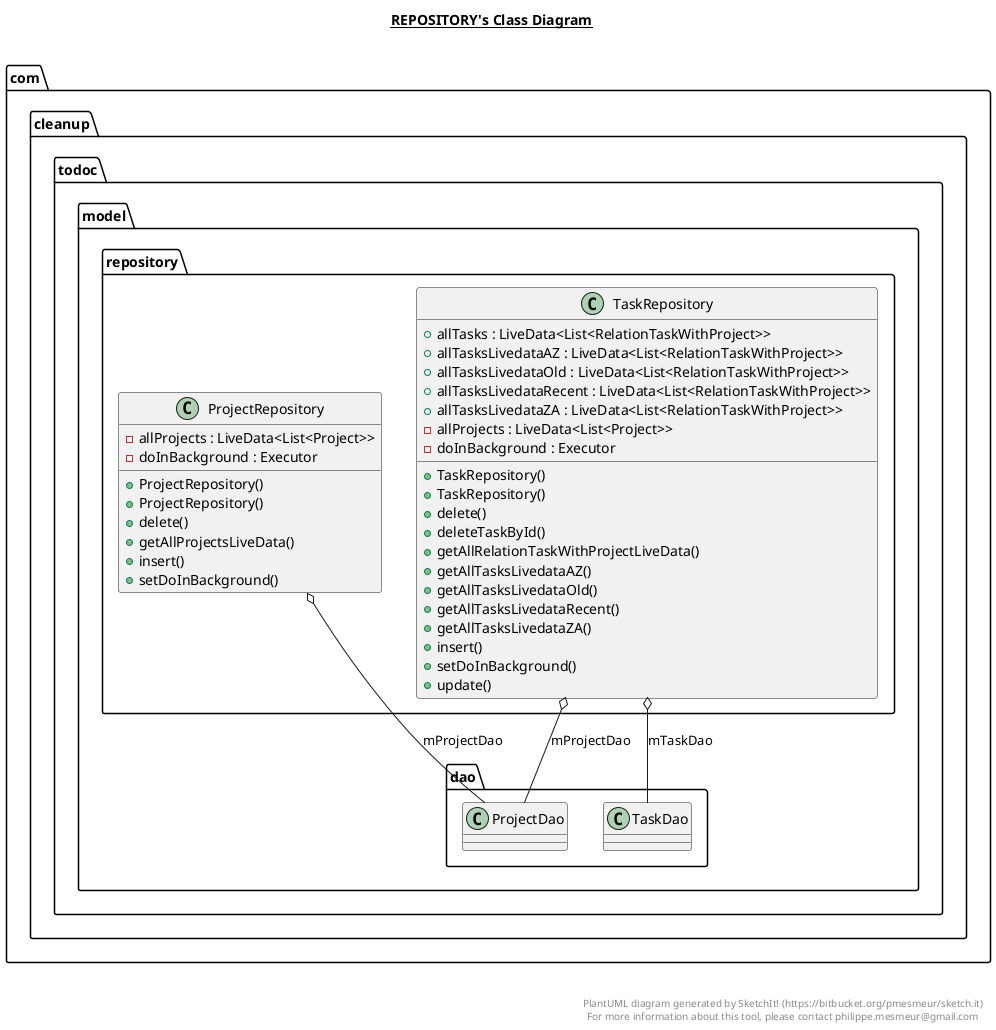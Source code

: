 @startuml

title __REPOSITORY's Class Diagram__\n

  namespace com.cleanup.todoc {
    namespace model.repository {
      class com.cleanup.todoc.model.repository.ProjectRepository {
          - allProjects : LiveData<List<Project>>
          - doInBackground : Executor
          + ProjectRepository()
          + ProjectRepository()
          + delete()
          + getAllProjectsLiveData()
          + insert()
          + setDoInBackground()
      }
    }
  }
  

  namespace com.cleanup.todoc {
    namespace model.repository {
      class com.cleanup.todoc.model.repository.TaskRepository {
          + allTasks : LiveData<List<RelationTaskWithProject>>
          + allTasksLivedataAZ : LiveData<List<RelationTaskWithProject>>
          + allTasksLivedataOld : LiveData<List<RelationTaskWithProject>>
          + allTasksLivedataRecent : LiveData<List<RelationTaskWithProject>>
          + allTasksLivedataZA : LiveData<List<RelationTaskWithProject>>
          - allProjects : LiveData<List<Project>>
          - doInBackground : Executor
          + TaskRepository()
          + TaskRepository()
          + delete()
          + deleteTaskById()
          + getAllRelationTaskWithProjectLiveData()
          + getAllTasksLivedataAZ()
          + getAllTasksLivedataOld()
          + getAllTasksLivedataRecent()
          + getAllTasksLivedataZA()
          + insert()
          + setDoInBackground()
          + update()
      }
    }
  }
  

  com.cleanup.todoc.model.repository.ProjectRepository o-- com.cleanup.todoc.model.dao.ProjectDao : mProjectDao
  com.cleanup.todoc.model.repository.TaskRepository o-- com.cleanup.todoc.model.dao.ProjectDao : mProjectDao
  com.cleanup.todoc.model.repository.TaskRepository o-- com.cleanup.todoc.model.dao.TaskDao : mTaskDao


right footer


PlantUML diagram generated by SketchIt! (https://bitbucket.org/pmesmeur/sketch.it)
For more information about this tool, please contact philippe.mesmeur@gmail.com
endfooter

@enduml
